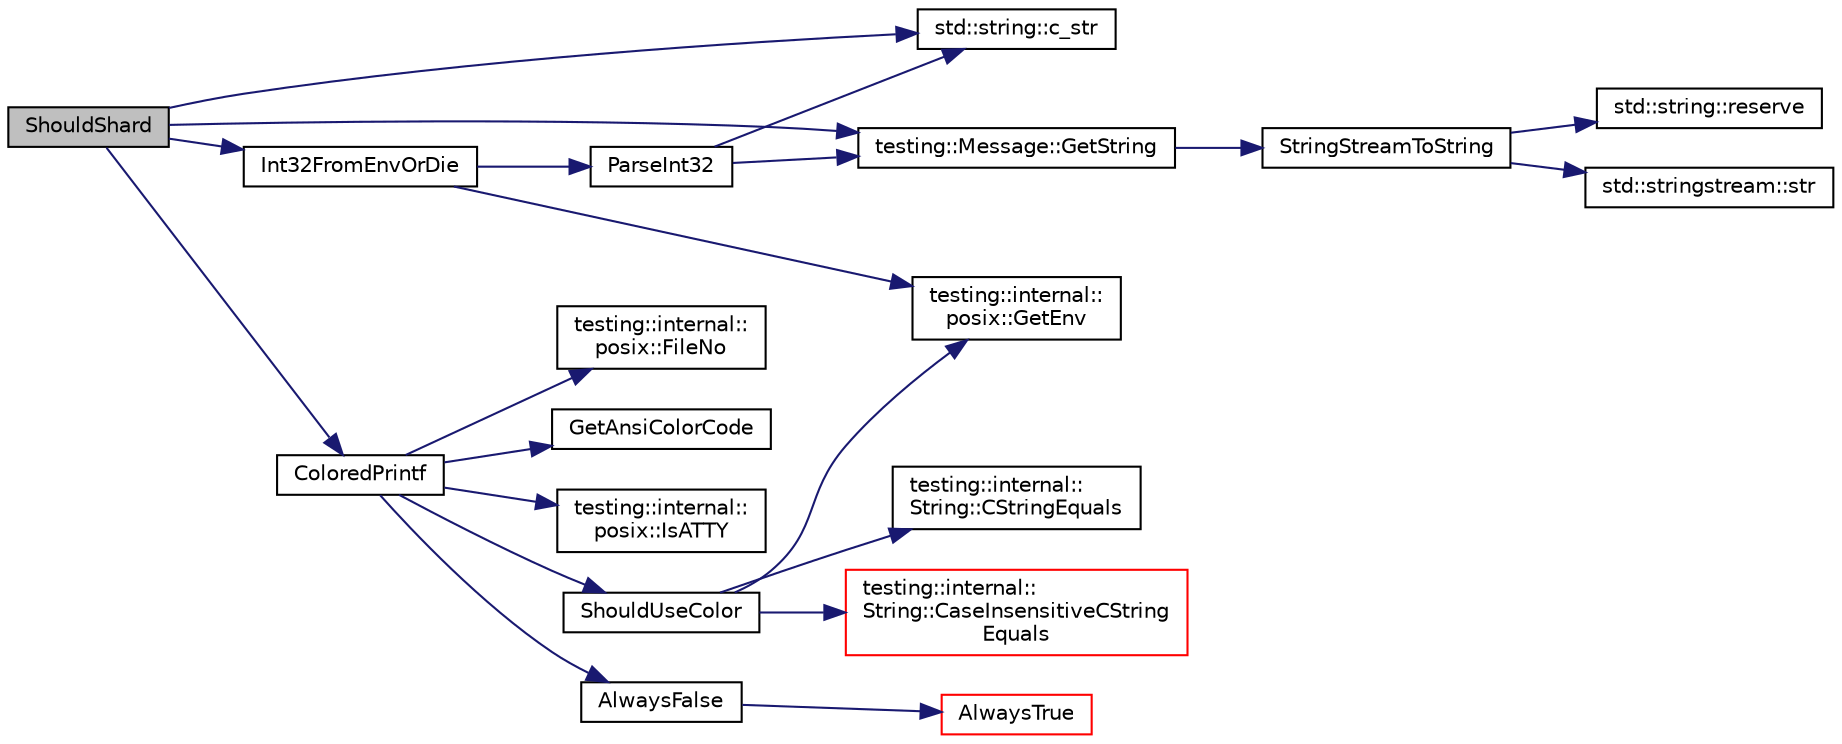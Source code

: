 digraph "ShouldShard"
{
 // INTERACTIVE_SVG=YES
 // LATEX_PDF_SIZE
  bgcolor="transparent";
  edge [fontname="Helvetica",fontsize="10",labelfontname="Helvetica",labelfontsize="10"];
  node [fontname="Helvetica",fontsize="10",shape=record];
  rankdir="LR";
  Node1 [label="ShouldShard",height=0.2,width=0.4,color="black", fillcolor="grey75", style="filled", fontcolor="black",tooltip=" "];
  Node1 -> Node2 [color="midnightblue",fontsize="10",style="solid",fontname="Helvetica"];
  Node2 [label="std::string::c_str",height=0.2,width=0.4,color="black",URL="/Users/shi-rongliu/html_book_20190607/cppreference-doxygen-web.tag.xml$cpp/string/basic_string/c_str.html#",tooltip=" "];
  Node1 -> Node3 [color="midnightblue",fontsize="10",style="solid",fontname="Helvetica"];
  Node3 [label="ColoredPrintf",height=0.2,width=0.4,color="black",URL="$d0/da7/namespacetesting_1_1internal_adef3055706176001364e54eb73a87e31.html#adef3055706176001364e54eb73a87e31",tooltip=" "];
  Node3 -> Node4 [color="midnightblue",fontsize="10",style="solid",fontname="Helvetica"];
  Node4 [label="AlwaysFalse",height=0.2,width=0.4,color="black",URL="$d0/da7/namespacetesting_1_1internal_a4b24c851ab13569b1b15b3d259b60d2e.html#a4b24c851ab13569b1b15b3d259b60d2e",tooltip=" "];
  Node4 -> Node5 [color="midnightblue",fontsize="10",style="solid",fontname="Helvetica"];
  Node5 [label="AlwaysTrue",height=0.2,width=0.4,color="red",URL="$d0/da7/namespacetesting_1_1internal_af72a7a7eee6997f4ed9e18d9620a7b87.html#af72a7a7eee6997f4ed9e18d9620a7b87",tooltip=" "];
  Node3 -> Node7 [color="midnightblue",fontsize="10",style="solid",fontname="Helvetica"];
  Node7 [label="testing::internal::\lposix::FileNo",height=0.2,width=0.4,color="black",URL="$d0/d81/namespacetesting_1_1internal_1_1posix_a3117b067e1f942a2031e666953120ccc.html#a3117b067e1f942a2031e666953120ccc",tooltip=" "];
  Node3 -> Node8 [color="midnightblue",fontsize="10",style="solid",fontname="Helvetica"];
  Node8 [label="GetAnsiColorCode",height=0.2,width=0.4,color="black",URL="$d0/da7/namespacetesting_1_1internal_a0aefb9deb60e90f19c236559837303d8.html#a0aefb9deb60e90f19c236559837303d8",tooltip=" "];
  Node3 -> Node9 [color="midnightblue",fontsize="10",style="solid",fontname="Helvetica"];
  Node9 [label="testing::internal::\lposix::IsATTY",height=0.2,width=0.4,color="black",URL="$d0/d81/namespacetesting_1_1internal_1_1posix_a16ebe936b3a8ea462a94191635aedc27.html#a16ebe936b3a8ea462a94191635aedc27",tooltip=" "];
  Node3 -> Node10 [color="midnightblue",fontsize="10",style="solid",fontname="Helvetica"];
  Node10 [label="ShouldUseColor",height=0.2,width=0.4,color="black",URL="$d0/da7/namespacetesting_1_1internal_ab0f928e61ab8ec92e75ddfcae9324c1e.html#ab0f928e61ab8ec92e75ddfcae9324c1e",tooltip=" "];
  Node10 -> Node11 [color="midnightblue",fontsize="10",style="solid",fontname="Helvetica"];
  Node11 [label="testing::internal::\lString::CaseInsensitiveCString\lEquals",height=0.2,width=0.4,color="red",URL="$d2/df8/classtesting_1_1internal_1_1String_a74c3f7f7cf90cc53c995dde20883d922.html#a74c3f7f7cf90cc53c995dde20883d922",tooltip=" "];
  Node10 -> Node13 [color="midnightblue",fontsize="10",style="solid",fontname="Helvetica"];
  Node13 [label="testing::internal::\lString::CStringEquals",height=0.2,width=0.4,color="black",URL="$d2/df8/classtesting_1_1internal_1_1String_ac1abc71678dbb1323757df95de3c5a46.html#ac1abc71678dbb1323757df95de3c5a46",tooltip=" "];
  Node10 -> Node14 [color="midnightblue",fontsize="10",style="solid",fontname="Helvetica"];
  Node14 [label="testing::internal::\lposix::GetEnv",height=0.2,width=0.4,color="black",URL="$d0/d81/namespacetesting_1_1internal_1_1posix_a1d5e3da5a27eed25986859fa83cafe95.html#a1d5e3da5a27eed25986859fa83cafe95",tooltip=" "];
  Node1 -> Node15 [color="midnightblue",fontsize="10",style="solid",fontname="Helvetica"];
  Node15 [label="testing::Message::GetString",height=0.2,width=0.4,color="black",URL="$d3/d98/classtesting_1_1Message_a764f99b38cb3cd18ab87c5261321e063.html#a764f99b38cb3cd18ab87c5261321e063",tooltip=" "];
  Node15 -> Node16 [color="midnightblue",fontsize="10",style="solid",fontname="Helvetica"];
  Node16 [label="StringStreamToString",height=0.2,width=0.4,color="black",URL="$d0/da7/namespacetesting_1_1internal_a9743f1da2e8f7a4a8178ec9595a56112.html#a9743f1da2e8f7a4a8178ec9595a56112",tooltip=" "];
  Node16 -> Node17 [color="midnightblue",fontsize="10",style="solid",fontname="Helvetica"];
  Node17 [label="std::string::reserve",height=0.2,width=0.4,color="black",URL="/Users/shi-rongliu/html_book_20190607/cppreference-doxygen-web.tag.xml$cpp/string/basic_string/reserve.html#",tooltip=" "];
  Node16 -> Node18 [color="midnightblue",fontsize="10",style="solid",fontname="Helvetica"];
  Node18 [label="std::stringstream::str",height=0.2,width=0.4,color="black",URL="/Users/shi-rongliu/html_book_20190607/cppreference-doxygen-web.tag.xml$cpp/io/basic_stringstream/str.html#",tooltip=" "];
  Node1 -> Node19 [color="midnightblue",fontsize="10",style="solid",fontname="Helvetica"];
  Node19 [label="Int32FromEnvOrDie",height=0.2,width=0.4,color="black",URL="$d0/da7/namespacetesting_1_1internal_afec7cf2eb159fa969f88d192ee507d23.html#afec7cf2eb159fa969f88d192ee507d23",tooltip=" "];
  Node19 -> Node14 [color="midnightblue",fontsize="10",style="solid",fontname="Helvetica"];
  Node19 -> Node20 [color="midnightblue",fontsize="10",style="solid",fontname="Helvetica"];
  Node20 [label="ParseInt32",height=0.2,width=0.4,color="black",URL="$d0/da7/namespacetesting_1_1internal_a3bd151d0274b216f9c2e6275ccc4a9a3.html#a3bd151d0274b216f9c2e6275ccc4a9a3",tooltip=" "];
  Node20 -> Node2 [color="midnightblue",fontsize="10",style="solid",fontname="Helvetica"];
  Node20 -> Node15 [color="midnightblue",fontsize="10",style="solid",fontname="Helvetica"];
}

